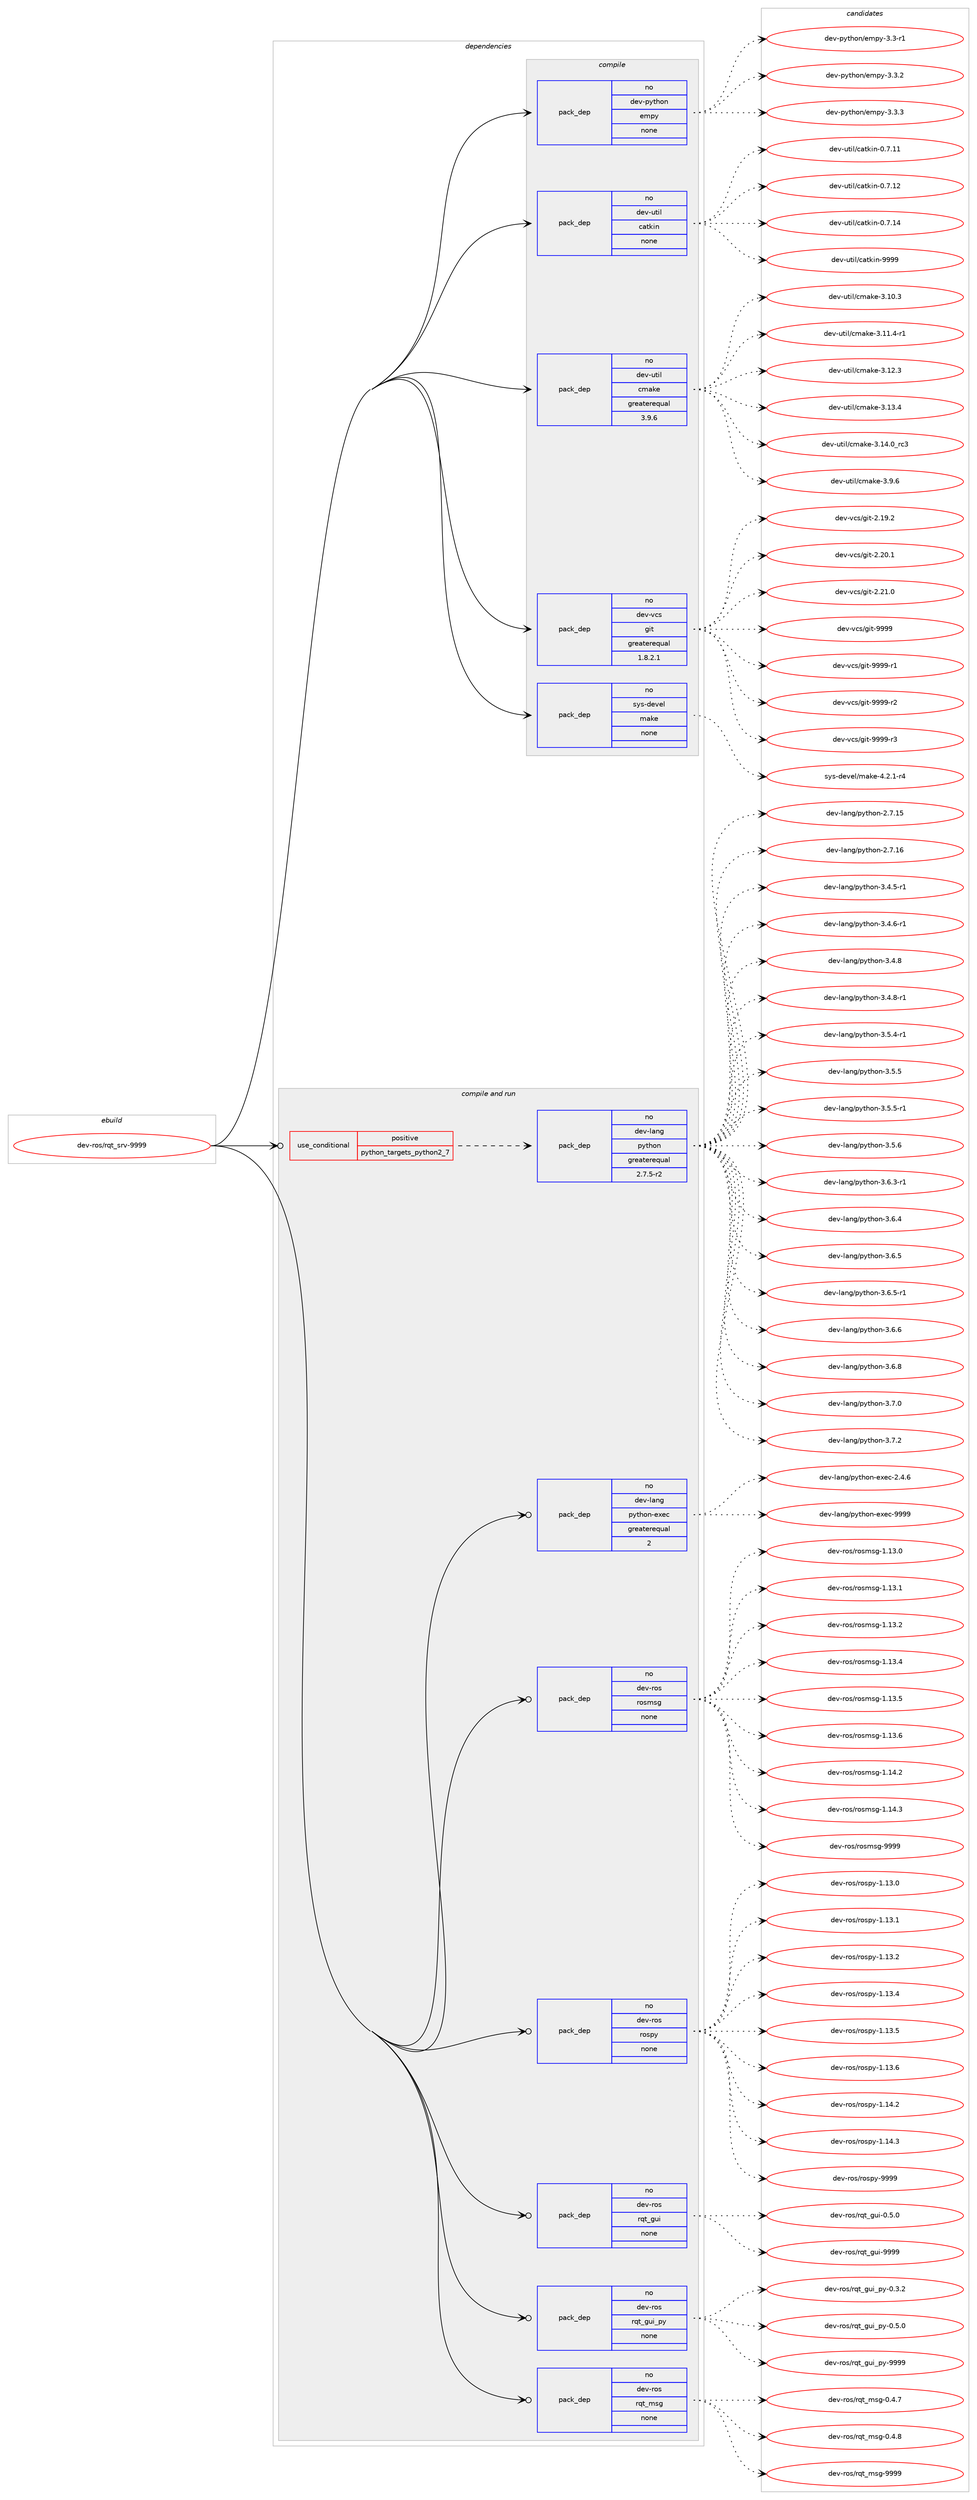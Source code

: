 digraph prolog {

# *************
# Graph options
# *************

newrank=true;
concentrate=true;
compound=true;
graph [rankdir=LR,fontname=Helvetica,fontsize=10,ranksep=1.5];#, ranksep=2.5, nodesep=0.2];
edge  [arrowhead=vee];
node  [fontname=Helvetica,fontsize=10];

# **********
# The ebuild
# **********

subgraph cluster_leftcol {
color=gray;
rank=same;
label=<<i>ebuild</i>>;
id [label="dev-ros/rqt_srv-9999", color=red, width=4, href="../dev-ros/rqt_srv-9999.svg"];
}

# ****************
# The dependencies
# ****************

subgraph cluster_midcol {
color=gray;
label=<<i>dependencies</i>>;
subgraph cluster_compile {
fillcolor="#eeeeee";
style=filled;
label=<<i>compile</i>>;
subgraph pack1056264 {
dependency1470213 [label=<<TABLE BORDER="0" CELLBORDER="1" CELLSPACING="0" CELLPADDING="4" WIDTH="220"><TR><TD ROWSPAN="6" CELLPADDING="30">pack_dep</TD></TR><TR><TD WIDTH="110">no</TD></TR><TR><TD>dev-python</TD></TR><TR><TD>empy</TD></TR><TR><TD>none</TD></TR><TR><TD></TD></TR></TABLE>>, shape=none, color=blue];
}
id:e -> dependency1470213:w [weight=20,style="solid",arrowhead="vee"];
subgraph pack1056265 {
dependency1470214 [label=<<TABLE BORDER="0" CELLBORDER="1" CELLSPACING="0" CELLPADDING="4" WIDTH="220"><TR><TD ROWSPAN="6" CELLPADDING="30">pack_dep</TD></TR><TR><TD WIDTH="110">no</TD></TR><TR><TD>dev-util</TD></TR><TR><TD>catkin</TD></TR><TR><TD>none</TD></TR><TR><TD></TD></TR></TABLE>>, shape=none, color=blue];
}
id:e -> dependency1470214:w [weight=20,style="solid",arrowhead="vee"];
subgraph pack1056266 {
dependency1470215 [label=<<TABLE BORDER="0" CELLBORDER="1" CELLSPACING="0" CELLPADDING="4" WIDTH="220"><TR><TD ROWSPAN="6" CELLPADDING="30">pack_dep</TD></TR><TR><TD WIDTH="110">no</TD></TR><TR><TD>dev-util</TD></TR><TR><TD>cmake</TD></TR><TR><TD>greaterequal</TD></TR><TR><TD>3.9.6</TD></TR></TABLE>>, shape=none, color=blue];
}
id:e -> dependency1470215:w [weight=20,style="solid",arrowhead="vee"];
subgraph pack1056267 {
dependency1470216 [label=<<TABLE BORDER="0" CELLBORDER="1" CELLSPACING="0" CELLPADDING="4" WIDTH="220"><TR><TD ROWSPAN="6" CELLPADDING="30">pack_dep</TD></TR><TR><TD WIDTH="110">no</TD></TR><TR><TD>dev-vcs</TD></TR><TR><TD>git</TD></TR><TR><TD>greaterequal</TD></TR><TR><TD>1.8.2.1</TD></TR></TABLE>>, shape=none, color=blue];
}
id:e -> dependency1470216:w [weight=20,style="solid",arrowhead="vee"];
subgraph pack1056268 {
dependency1470217 [label=<<TABLE BORDER="0" CELLBORDER="1" CELLSPACING="0" CELLPADDING="4" WIDTH="220"><TR><TD ROWSPAN="6" CELLPADDING="30">pack_dep</TD></TR><TR><TD WIDTH="110">no</TD></TR><TR><TD>sys-devel</TD></TR><TR><TD>make</TD></TR><TR><TD>none</TD></TR><TR><TD></TD></TR></TABLE>>, shape=none, color=blue];
}
id:e -> dependency1470217:w [weight=20,style="solid",arrowhead="vee"];
}
subgraph cluster_compileandrun {
fillcolor="#eeeeee";
style=filled;
label=<<i>compile and run</i>>;
subgraph cond390559 {
dependency1470218 [label=<<TABLE BORDER="0" CELLBORDER="1" CELLSPACING="0" CELLPADDING="4"><TR><TD ROWSPAN="3" CELLPADDING="10">use_conditional</TD></TR><TR><TD>positive</TD></TR><TR><TD>python_targets_python2_7</TD></TR></TABLE>>, shape=none, color=red];
subgraph pack1056269 {
dependency1470219 [label=<<TABLE BORDER="0" CELLBORDER="1" CELLSPACING="0" CELLPADDING="4" WIDTH="220"><TR><TD ROWSPAN="6" CELLPADDING="30">pack_dep</TD></TR><TR><TD WIDTH="110">no</TD></TR><TR><TD>dev-lang</TD></TR><TR><TD>python</TD></TR><TR><TD>greaterequal</TD></TR><TR><TD>2.7.5-r2</TD></TR></TABLE>>, shape=none, color=blue];
}
dependency1470218:e -> dependency1470219:w [weight=20,style="dashed",arrowhead="vee"];
}
id:e -> dependency1470218:w [weight=20,style="solid",arrowhead="odotvee"];
subgraph pack1056270 {
dependency1470220 [label=<<TABLE BORDER="0" CELLBORDER="1" CELLSPACING="0" CELLPADDING="4" WIDTH="220"><TR><TD ROWSPAN="6" CELLPADDING="30">pack_dep</TD></TR><TR><TD WIDTH="110">no</TD></TR><TR><TD>dev-lang</TD></TR><TR><TD>python-exec</TD></TR><TR><TD>greaterequal</TD></TR><TR><TD>2</TD></TR></TABLE>>, shape=none, color=blue];
}
id:e -> dependency1470220:w [weight=20,style="solid",arrowhead="odotvee"];
subgraph pack1056271 {
dependency1470221 [label=<<TABLE BORDER="0" CELLBORDER="1" CELLSPACING="0" CELLPADDING="4" WIDTH="220"><TR><TD ROWSPAN="6" CELLPADDING="30">pack_dep</TD></TR><TR><TD WIDTH="110">no</TD></TR><TR><TD>dev-ros</TD></TR><TR><TD>rosmsg</TD></TR><TR><TD>none</TD></TR><TR><TD></TD></TR></TABLE>>, shape=none, color=blue];
}
id:e -> dependency1470221:w [weight=20,style="solid",arrowhead="odotvee"];
subgraph pack1056272 {
dependency1470222 [label=<<TABLE BORDER="0" CELLBORDER="1" CELLSPACING="0" CELLPADDING="4" WIDTH="220"><TR><TD ROWSPAN="6" CELLPADDING="30">pack_dep</TD></TR><TR><TD WIDTH="110">no</TD></TR><TR><TD>dev-ros</TD></TR><TR><TD>rospy</TD></TR><TR><TD>none</TD></TR><TR><TD></TD></TR></TABLE>>, shape=none, color=blue];
}
id:e -> dependency1470222:w [weight=20,style="solid",arrowhead="odotvee"];
subgraph pack1056273 {
dependency1470223 [label=<<TABLE BORDER="0" CELLBORDER="1" CELLSPACING="0" CELLPADDING="4" WIDTH="220"><TR><TD ROWSPAN="6" CELLPADDING="30">pack_dep</TD></TR><TR><TD WIDTH="110">no</TD></TR><TR><TD>dev-ros</TD></TR><TR><TD>rqt_gui</TD></TR><TR><TD>none</TD></TR><TR><TD></TD></TR></TABLE>>, shape=none, color=blue];
}
id:e -> dependency1470223:w [weight=20,style="solid",arrowhead="odotvee"];
subgraph pack1056274 {
dependency1470224 [label=<<TABLE BORDER="0" CELLBORDER="1" CELLSPACING="0" CELLPADDING="4" WIDTH="220"><TR><TD ROWSPAN="6" CELLPADDING="30">pack_dep</TD></TR><TR><TD WIDTH="110">no</TD></TR><TR><TD>dev-ros</TD></TR><TR><TD>rqt_gui_py</TD></TR><TR><TD>none</TD></TR><TR><TD></TD></TR></TABLE>>, shape=none, color=blue];
}
id:e -> dependency1470224:w [weight=20,style="solid",arrowhead="odotvee"];
subgraph pack1056275 {
dependency1470225 [label=<<TABLE BORDER="0" CELLBORDER="1" CELLSPACING="0" CELLPADDING="4" WIDTH="220"><TR><TD ROWSPAN="6" CELLPADDING="30">pack_dep</TD></TR><TR><TD WIDTH="110">no</TD></TR><TR><TD>dev-ros</TD></TR><TR><TD>rqt_msg</TD></TR><TR><TD>none</TD></TR><TR><TD></TD></TR></TABLE>>, shape=none, color=blue];
}
id:e -> dependency1470225:w [weight=20,style="solid",arrowhead="odotvee"];
}
subgraph cluster_run {
fillcolor="#eeeeee";
style=filled;
label=<<i>run</i>>;
}
}

# **************
# The candidates
# **************

subgraph cluster_choices {
rank=same;
color=gray;
label=<<i>candidates</i>>;

subgraph choice1056264 {
color=black;
nodesep=1;
choice1001011184511212111610411111047101109112121455146514511449 [label="dev-python/empy-3.3-r1", color=red, width=4,href="../dev-python/empy-3.3-r1.svg"];
choice1001011184511212111610411111047101109112121455146514650 [label="dev-python/empy-3.3.2", color=red, width=4,href="../dev-python/empy-3.3.2.svg"];
choice1001011184511212111610411111047101109112121455146514651 [label="dev-python/empy-3.3.3", color=red, width=4,href="../dev-python/empy-3.3.3.svg"];
dependency1470213:e -> choice1001011184511212111610411111047101109112121455146514511449:w [style=dotted,weight="100"];
dependency1470213:e -> choice1001011184511212111610411111047101109112121455146514650:w [style=dotted,weight="100"];
dependency1470213:e -> choice1001011184511212111610411111047101109112121455146514651:w [style=dotted,weight="100"];
}
subgraph choice1056265 {
color=black;
nodesep=1;
choice1001011184511711610510847999711610710511045484655464949 [label="dev-util/catkin-0.7.11", color=red, width=4,href="../dev-util/catkin-0.7.11.svg"];
choice1001011184511711610510847999711610710511045484655464950 [label="dev-util/catkin-0.7.12", color=red, width=4,href="../dev-util/catkin-0.7.12.svg"];
choice1001011184511711610510847999711610710511045484655464952 [label="dev-util/catkin-0.7.14", color=red, width=4,href="../dev-util/catkin-0.7.14.svg"];
choice100101118451171161051084799971161071051104557575757 [label="dev-util/catkin-9999", color=red, width=4,href="../dev-util/catkin-9999.svg"];
dependency1470214:e -> choice1001011184511711610510847999711610710511045484655464949:w [style=dotted,weight="100"];
dependency1470214:e -> choice1001011184511711610510847999711610710511045484655464950:w [style=dotted,weight="100"];
dependency1470214:e -> choice1001011184511711610510847999711610710511045484655464952:w [style=dotted,weight="100"];
dependency1470214:e -> choice100101118451171161051084799971161071051104557575757:w [style=dotted,weight="100"];
}
subgraph choice1056266 {
color=black;
nodesep=1;
choice1001011184511711610510847991099710710145514649484651 [label="dev-util/cmake-3.10.3", color=red, width=4,href="../dev-util/cmake-3.10.3.svg"];
choice10010111845117116105108479910997107101455146494946524511449 [label="dev-util/cmake-3.11.4-r1", color=red, width=4,href="../dev-util/cmake-3.11.4-r1.svg"];
choice1001011184511711610510847991099710710145514649504651 [label="dev-util/cmake-3.12.3", color=red, width=4,href="../dev-util/cmake-3.12.3.svg"];
choice1001011184511711610510847991099710710145514649514652 [label="dev-util/cmake-3.13.4", color=red, width=4,href="../dev-util/cmake-3.13.4.svg"];
choice1001011184511711610510847991099710710145514649524648951149951 [label="dev-util/cmake-3.14.0_rc3", color=red, width=4,href="../dev-util/cmake-3.14.0_rc3.svg"];
choice10010111845117116105108479910997107101455146574654 [label="dev-util/cmake-3.9.6", color=red, width=4,href="../dev-util/cmake-3.9.6.svg"];
dependency1470215:e -> choice1001011184511711610510847991099710710145514649484651:w [style=dotted,weight="100"];
dependency1470215:e -> choice10010111845117116105108479910997107101455146494946524511449:w [style=dotted,weight="100"];
dependency1470215:e -> choice1001011184511711610510847991099710710145514649504651:w [style=dotted,weight="100"];
dependency1470215:e -> choice1001011184511711610510847991099710710145514649514652:w [style=dotted,weight="100"];
dependency1470215:e -> choice1001011184511711610510847991099710710145514649524648951149951:w [style=dotted,weight="100"];
dependency1470215:e -> choice10010111845117116105108479910997107101455146574654:w [style=dotted,weight="100"];
}
subgraph choice1056267 {
color=black;
nodesep=1;
choice10010111845118991154710310511645504649574650 [label="dev-vcs/git-2.19.2", color=red, width=4,href="../dev-vcs/git-2.19.2.svg"];
choice10010111845118991154710310511645504650484649 [label="dev-vcs/git-2.20.1", color=red, width=4,href="../dev-vcs/git-2.20.1.svg"];
choice10010111845118991154710310511645504650494648 [label="dev-vcs/git-2.21.0", color=red, width=4,href="../dev-vcs/git-2.21.0.svg"];
choice1001011184511899115471031051164557575757 [label="dev-vcs/git-9999", color=red, width=4,href="../dev-vcs/git-9999.svg"];
choice10010111845118991154710310511645575757574511449 [label="dev-vcs/git-9999-r1", color=red, width=4,href="../dev-vcs/git-9999-r1.svg"];
choice10010111845118991154710310511645575757574511450 [label="dev-vcs/git-9999-r2", color=red, width=4,href="../dev-vcs/git-9999-r2.svg"];
choice10010111845118991154710310511645575757574511451 [label="dev-vcs/git-9999-r3", color=red, width=4,href="../dev-vcs/git-9999-r3.svg"];
dependency1470216:e -> choice10010111845118991154710310511645504649574650:w [style=dotted,weight="100"];
dependency1470216:e -> choice10010111845118991154710310511645504650484649:w [style=dotted,weight="100"];
dependency1470216:e -> choice10010111845118991154710310511645504650494648:w [style=dotted,weight="100"];
dependency1470216:e -> choice1001011184511899115471031051164557575757:w [style=dotted,weight="100"];
dependency1470216:e -> choice10010111845118991154710310511645575757574511449:w [style=dotted,weight="100"];
dependency1470216:e -> choice10010111845118991154710310511645575757574511450:w [style=dotted,weight="100"];
dependency1470216:e -> choice10010111845118991154710310511645575757574511451:w [style=dotted,weight="100"];
}
subgraph choice1056268 {
color=black;
nodesep=1;
choice1151211154510010111810110847109971071014552465046494511452 [label="sys-devel/make-4.2.1-r4", color=red, width=4,href="../sys-devel/make-4.2.1-r4.svg"];
dependency1470217:e -> choice1151211154510010111810110847109971071014552465046494511452:w [style=dotted,weight="100"];
}
subgraph choice1056269 {
color=black;
nodesep=1;
choice10010111845108971101034711212111610411111045504655464953 [label="dev-lang/python-2.7.15", color=red, width=4,href="../dev-lang/python-2.7.15.svg"];
choice10010111845108971101034711212111610411111045504655464954 [label="dev-lang/python-2.7.16", color=red, width=4,href="../dev-lang/python-2.7.16.svg"];
choice1001011184510897110103471121211161041111104551465246534511449 [label="dev-lang/python-3.4.5-r1", color=red, width=4,href="../dev-lang/python-3.4.5-r1.svg"];
choice1001011184510897110103471121211161041111104551465246544511449 [label="dev-lang/python-3.4.6-r1", color=red, width=4,href="../dev-lang/python-3.4.6-r1.svg"];
choice100101118451089711010347112121116104111110455146524656 [label="dev-lang/python-3.4.8", color=red, width=4,href="../dev-lang/python-3.4.8.svg"];
choice1001011184510897110103471121211161041111104551465246564511449 [label="dev-lang/python-3.4.8-r1", color=red, width=4,href="../dev-lang/python-3.4.8-r1.svg"];
choice1001011184510897110103471121211161041111104551465346524511449 [label="dev-lang/python-3.5.4-r1", color=red, width=4,href="../dev-lang/python-3.5.4-r1.svg"];
choice100101118451089711010347112121116104111110455146534653 [label="dev-lang/python-3.5.5", color=red, width=4,href="../dev-lang/python-3.5.5.svg"];
choice1001011184510897110103471121211161041111104551465346534511449 [label="dev-lang/python-3.5.5-r1", color=red, width=4,href="../dev-lang/python-3.5.5-r1.svg"];
choice100101118451089711010347112121116104111110455146534654 [label="dev-lang/python-3.5.6", color=red, width=4,href="../dev-lang/python-3.5.6.svg"];
choice1001011184510897110103471121211161041111104551465446514511449 [label="dev-lang/python-3.6.3-r1", color=red, width=4,href="../dev-lang/python-3.6.3-r1.svg"];
choice100101118451089711010347112121116104111110455146544652 [label="dev-lang/python-3.6.4", color=red, width=4,href="../dev-lang/python-3.6.4.svg"];
choice100101118451089711010347112121116104111110455146544653 [label="dev-lang/python-3.6.5", color=red, width=4,href="../dev-lang/python-3.6.5.svg"];
choice1001011184510897110103471121211161041111104551465446534511449 [label="dev-lang/python-3.6.5-r1", color=red, width=4,href="../dev-lang/python-3.6.5-r1.svg"];
choice100101118451089711010347112121116104111110455146544654 [label="dev-lang/python-3.6.6", color=red, width=4,href="../dev-lang/python-3.6.6.svg"];
choice100101118451089711010347112121116104111110455146544656 [label="dev-lang/python-3.6.8", color=red, width=4,href="../dev-lang/python-3.6.8.svg"];
choice100101118451089711010347112121116104111110455146554648 [label="dev-lang/python-3.7.0", color=red, width=4,href="../dev-lang/python-3.7.0.svg"];
choice100101118451089711010347112121116104111110455146554650 [label="dev-lang/python-3.7.2", color=red, width=4,href="../dev-lang/python-3.7.2.svg"];
dependency1470219:e -> choice10010111845108971101034711212111610411111045504655464953:w [style=dotted,weight="100"];
dependency1470219:e -> choice10010111845108971101034711212111610411111045504655464954:w [style=dotted,weight="100"];
dependency1470219:e -> choice1001011184510897110103471121211161041111104551465246534511449:w [style=dotted,weight="100"];
dependency1470219:e -> choice1001011184510897110103471121211161041111104551465246544511449:w [style=dotted,weight="100"];
dependency1470219:e -> choice100101118451089711010347112121116104111110455146524656:w [style=dotted,weight="100"];
dependency1470219:e -> choice1001011184510897110103471121211161041111104551465246564511449:w [style=dotted,weight="100"];
dependency1470219:e -> choice1001011184510897110103471121211161041111104551465346524511449:w [style=dotted,weight="100"];
dependency1470219:e -> choice100101118451089711010347112121116104111110455146534653:w [style=dotted,weight="100"];
dependency1470219:e -> choice1001011184510897110103471121211161041111104551465346534511449:w [style=dotted,weight="100"];
dependency1470219:e -> choice100101118451089711010347112121116104111110455146534654:w [style=dotted,weight="100"];
dependency1470219:e -> choice1001011184510897110103471121211161041111104551465446514511449:w [style=dotted,weight="100"];
dependency1470219:e -> choice100101118451089711010347112121116104111110455146544652:w [style=dotted,weight="100"];
dependency1470219:e -> choice100101118451089711010347112121116104111110455146544653:w [style=dotted,weight="100"];
dependency1470219:e -> choice1001011184510897110103471121211161041111104551465446534511449:w [style=dotted,weight="100"];
dependency1470219:e -> choice100101118451089711010347112121116104111110455146544654:w [style=dotted,weight="100"];
dependency1470219:e -> choice100101118451089711010347112121116104111110455146544656:w [style=dotted,weight="100"];
dependency1470219:e -> choice100101118451089711010347112121116104111110455146554648:w [style=dotted,weight="100"];
dependency1470219:e -> choice100101118451089711010347112121116104111110455146554650:w [style=dotted,weight="100"];
}
subgraph choice1056270 {
color=black;
nodesep=1;
choice1001011184510897110103471121211161041111104510112010199455046524654 [label="dev-lang/python-exec-2.4.6", color=red, width=4,href="../dev-lang/python-exec-2.4.6.svg"];
choice10010111845108971101034711212111610411111045101120101994557575757 [label="dev-lang/python-exec-9999", color=red, width=4,href="../dev-lang/python-exec-9999.svg"];
dependency1470220:e -> choice1001011184510897110103471121211161041111104510112010199455046524654:w [style=dotted,weight="100"];
dependency1470220:e -> choice10010111845108971101034711212111610411111045101120101994557575757:w [style=dotted,weight="100"];
}
subgraph choice1056271 {
color=black;
nodesep=1;
choice100101118451141111154711411111510911510345494649514648 [label="dev-ros/rosmsg-1.13.0", color=red, width=4,href="../dev-ros/rosmsg-1.13.0.svg"];
choice100101118451141111154711411111510911510345494649514649 [label="dev-ros/rosmsg-1.13.1", color=red, width=4,href="../dev-ros/rosmsg-1.13.1.svg"];
choice100101118451141111154711411111510911510345494649514650 [label="dev-ros/rosmsg-1.13.2", color=red, width=4,href="../dev-ros/rosmsg-1.13.2.svg"];
choice100101118451141111154711411111510911510345494649514652 [label="dev-ros/rosmsg-1.13.4", color=red, width=4,href="../dev-ros/rosmsg-1.13.4.svg"];
choice100101118451141111154711411111510911510345494649514653 [label="dev-ros/rosmsg-1.13.5", color=red, width=4,href="../dev-ros/rosmsg-1.13.5.svg"];
choice100101118451141111154711411111510911510345494649514654 [label="dev-ros/rosmsg-1.13.6", color=red, width=4,href="../dev-ros/rosmsg-1.13.6.svg"];
choice100101118451141111154711411111510911510345494649524650 [label="dev-ros/rosmsg-1.14.2", color=red, width=4,href="../dev-ros/rosmsg-1.14.2.svg"];
choice100101118451141111154711411111510911510345494649524651 [label="dev-ros/rosmsg-1.14.3", color=red, width=4,href="../dev-ros/rosmsg-1.14.3.svg"];
choice10010111845114111115471141111151091151034557575757 [label="dev-ros/rosmsg-9999", color=red, width=4,href="../dev-ros/rosmsg-9999.svg"];
dependency1470221:e -> choice100101118451141111154711411111510911510345494649514648:w [style=dotted,weight="100"];
dependency1470221:e -> choice100101118451141111154711411111510911510345494649514649:w [style=dotted,weight="100"];
dependency1470221:e -> choice100101118451141111154711411111510911510345494649514650:w [style=dotted,weight="100"];
dependency1470221:e -> choice100101118451141111154711411111510911510345494649514652:w [style=dotted,weight="100"];
dependency1470221:e -> choice100101118451141111154711411111510911510345494649514653:w [style=dotted,weight="100"];
dependency1470221:e -> choice100101118451141111154711411111510911510345494649514654:w [style=dotted,weight="100"];
dependency1470221:e -> choice100101118451141111154711411111510911510345494649524650:w [style=dotted,weight="100"];
dependency1470221:e -> choice100101118451141111154711411111510911510345494649524651:w [style=dotted,weight="100"];
dependency1470221:e -> choice10010111845114111115471141111151091151034557575757:w [style=dotted,weight="100"];
}
subgraph choice1056272 {
color=black;
nodesep=1;
choice100101118451141111154711411111511212145494649514648 [label="dev-ros/rospy-1.13.0", color=red, width=4,href="../dev-ros/rospy-1.13.0.svg"];
choice100101118451141111154711411111511212145494649514649 [label="dev-ros/rospy-1.13.1", color=red, width=4,href="../dev-ros/rospy-1.13.1.svg"];
choice100101118451141111154711411111511212145494649514650 [label="dev-ros/rospy-1.13.2", color=red, width=4,href="../dev-ros/rospy-1.13.2.svg"];
choice100101118451141111154711411111511212145494649514652 [label="dev-ros/rospy-1.13.4", color=red, width=4,href="../dev-ros/rospy-1.13.4.svg"];
choice100101118451141111154711411111511212145494649514653 [label="dev-ros/rospy-1.13.5", color=red, width=4,href="../dev-ros/rospy-1.13.5.svg"];
choice100101118451141111154711411111511212145494649514654 [label="dev-ros/rospy-1.13.6", color=red, width=4,href="../dev-ros/rospy-1.13.6.svg"];
choice100101118451141111154711411111511212145494649524650 [label="dev-ros/rospy-1.14.2", color=red, width=4,href="../dev-ros/rospy-1.14.2.svg"];
choice100101118451141111154711411111511212145494649524651 [label="dev-ros/rospy-1.14.3", color=red, width=4,href="../dev-ros/rospy-1.14.3.svg"];
choice10010111845114111115471141111151121214557575757 [label="dev-ros/rospy-9999", color=red, width=4,href="../dev-ros/rospy-9999.svg"];
dependency1470222:e -> choice100101118451141111154711411111511212145494649514648:w [style=dotted,weight="100"];
dependency1470222:e -> choice100101118451141111154711411111511212145494649514649:w [style=dotted,weight="100"];
dependency1470222:e -> choice100101118451141111154711411111511212145494649514650:w [style=dotted,weight="100"];
dependency1470222:e -> choice100101118451141111154711411111511212145494649514652:w [style=dotted,weight="100"];
dependency1470222:e -> choice100101118451141111154711411111511212145494649514653:w [style=dotted,weight="100"];
dependency1470222:e -> choice100101118451141111154711411111511212145494649514654:w [style=dotted,weight="100"];
dependency1470222:e -> choice100101118451141111154711411111511212145494649524650:w [style=dotted,weight="100"];
dependency1470222:e -> choice100101118451141111154711411111511212145494649524651:w [style=dotted,weight="100"];
dependency1470222:e -> choice10010111845114111115471141111151121214557575757:w [style=dotted,weight="100"];
}
subgraph choice1056273 {
color=black;
nodesep=1;
choice100101118451141111154711411311695103117105454846534648 [label="dev-ros/rqt_gui-0.5.0", color=red, width=4,href="../dev-ros/rqt_gui-0.5.0.svg"];
choice1001011184511411111547114113116951031171054557575757 [label="dev-ros/rqt_gui-9999", color=red, width=4,href="../dev-ros/rqt_gui-9999.svg"];
dependency1470223:e -> choice100101118451141111154711411311695103117105454846534648:w [style=dotted,weight="100"];
dependency1470223:e -> choice1001011184511411111547114113116951031171054557575757:w [style=dotted,weight="100"];
}
subgraph choice1056274 {
color=black;
nodesep=1;
choice10010111845114111115471141131169510311710595112121454846514650 [label="dev-ros/rqt_gui_py-0.3.2", color=red, width=4,href="../dev-ros/rqt_gui_py-0.3.2.svg"];
choice10010111845114111115471141131169510311710595112121454846534648 [label="dev-ros/rqt_gui_py-0.5.0", color=red, width=4,href="../dev-ros/rqt_gui_py-0.5.0.svg"];
choice100101118451141111154711411311695103117105951121214557575757 [label="dev-ros/rqt_gui_py-9999", color=red, width=4,href="../dev-ros/rqt_gui_py-9999.svg"];
dependency1470224:e -> choice10010111845114111115471141131169510311710595112121454846514650:w [style=dotted,weight="100"];
dependency1470224:e -> choice10010111845114111115471141131169510311710595112121454846534648:w [style=dotted,weight="100"];
dependency1470224:e -> choice100101118451141111154711411311695103117105951121214557575757:w [style=dotted,weight="100"];
}
subgraph choice1056275 {
color=black;
nodesep=1;
choice100101118451141111154711411311695109115103454846524655 [label="dev-ros/rqt_msg-0.4.7", color=red, width=4,href="../dev-ros/rqt_msg-0.4.7.svg"];
choice100101118451141111154711411311695109115103454846524656 [label="dev-ros/rqt_msg-0.4.8", color=red, width=4,href="../dev-ros/rqt_msg-0.4.8.svg"];
choice1001011184511411111547114113116951091151034557575757 [label="dev-ros/rqt_msg-9999", color=red, width=4,href="../dev-ros/rqt_msg-9999.svg"];
dependency1470225:e -> choice100101118451141111154711411311695109115103454846524655:w [style=dotted,weight="100"];
dependency1470225:e -> choice100101118451141111154711411311695109115103454846524656:w [style=dotted,weight="100"];
dependency1470225:e -> choice1001011184511411111547114113116951091151034557575757:w [style=dotted,weight="100"];
}
}

}
